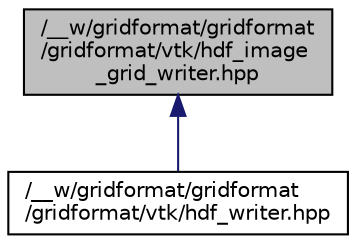 digraph "/__w/gridformat/gridformat/gridformat/vtk/hdf_image_grid_writer.hpp"
{
 // LATEX_PDF_SIZE
  edge [fontname="Helvetica",fontsize="10",labelfontname="Helvetica",labelfontsize="10"];
  node [fontname="Helvetica",fontsize="10",shape=record];
  Node1 [label="/__w/gridformat/gridformat\l/gridformat/vtk/hdf_image\l_grid_writer.hpp",height=0.2,width=0.4,color="black", fillcolor="grey75", style="filled", fontcolor="black",tooltip="Writer for the VTK HDF file format for image grids."];
  Node1 -> Node2 [dir="back",color="midnightblue",fontsize="10",style="solid",fontname="Helvetica"];
  Node2 [label="/__w/gridformat/gridformat\l/gridformat/vtk/hdf_writer.hpp",height=0.2,width=0.4,color="black", fillcolor="white", style="filled",URL="$hdf__writer_8hpp.html",tooltip="Writers for the VTK HDF file formats."];
}
